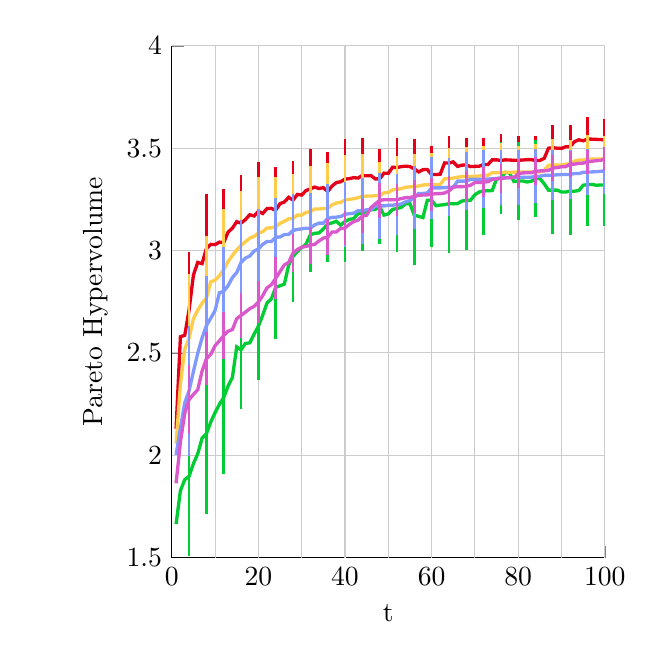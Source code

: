 % This file was created by matlab2tikz v0.3.0.
% Copyright (c) 2008--2012, Nico Schlömer <nico.schloemer@gmail.com>
% All rights reserved.
% 
% The latest updates can be retrieved from
%   http://www.mathworks.com/matlabcentral/fileexchange/22022-matlab2tikz
% where you can also make suggestions and rate matlab2tikz.
% 
% 
% 

% defining custom colors
\definecolor{mycolor1}{rgb}{0.9,0,0.1}
\definecolor{mycolor2}{rgb}{0,0.8,0.2}
\definecolor{mycolor3}{rgb}{1,0.8,0.3}
\definecolor{mycolor4}{rgb}{0.5,0.6,1}
\definecolor{mycolor5}{rgb}{0.85,0.35,0.8}

\begin{tikzpicture}

\begin{axis}[%
width=55mm,
height=65mm,
scale only axis,
xmin=0, xmax=100,
xlabel={t},
ymin=1.5, ymax=4,
ylabel={Pareto Hypervolume},
axis lines*=left,
unbounded coords=jump]
\addplot [
color=white!80!black,
solid,
forget plot
]
coordinates{
 (10,1.5)(10,4) 
};
\addplot [
color=white!80!black,
solid,
forget plot
]
coordinates{
 (20,1.5)(20,4) 
};
\addplot [
color=white!80!black,
solid,
forget plot
]
coordinates{
 (30,1.5)(30,4) 
};
\addplot [
color=white!80!black,
solid,
forget plot
]
coordinates{
 (40,1.5)(40,4) 
};
\addplot [
color=white!80!black,
solid,
forget plot
]
coordinates{
 (50,1.5)(50,4) 
};
\addplot [
color=white!80!black,
solid,
forget plot
]
coordinates{
 (60,1.5)(60,4) 
};
\addplot [
color=white!80!black,
solid,
forget plot
]
coordinates{
 (70,1.5)(70,4) 
};
\addplot [
color=white!80!black,
solid,
forget plot
]
coordinates{
 (80,1.5)(80,4) 
};
\addplot [
color=white!80!black,
solid,
forget plot
]
coordinates{
 (90,1.5)(90,4) 
};
\addplot [
color=white!80!black,
solid,
forget plot
]
coordinates{
 (100,1.5)(100,4) 
};
\addplot [
color=white!80!black,
solid,
forget plot
]
coordinates{
 (0,2)(100,2) 
};
\addplot [
color=white!80!black,
solid,
forget plot
]
coordinates{
 (0,2.5)(100,2.5) 
};
\addplot [
color=white!80!black,
solid,
forget plot
]
coordinates{
 (0,3)(100,3) 
};
\addplot [
color=white!80!black,
solid,
forget plot
]
coordinates{
 (0,3.5)(100,3.5) 
};
\addplot [
color=white!80!black,
solid,
forget plot
]
coordinates{
 (0,4)(100,4) 
};
\addplot [
color=mycolor1,
solid,
line width=1.2pt,
forget plot
]
coordinates{
 (1,2.13)(2,2.579)(3,2.586)(4,2.71)(5,2.88)(6,2.942)(7,2.936)(8,3.01)(9,3.03)(10,3.029)(11,3.041)(12,3.039)(13,3.09)(14,3.109)(15,3.141)(16,3.134)(17,3.151)(18,3.175)(19,3.169)(20,3.191)(21,3.181)(22,3.205)(23,3.206)(24,3.197)(25,3.229)(26,3.237)(27,3.26)(28,3.246)(29,3.274)(30,3.271)(31,3.293)(32,3.301)(33,3.31)(34,3.303)(35,3.307)(36,3.288)(37,3.315)(38,3.332)(39,3.336)(40,3.349)(41,3.351)(42,3.356)(43,3.354)(44,3.367)(45,3.365)(46,3.366)(47,3.35)(48,3.35)(49,3.378)(50,3.377)(51,3.407)(52,3.405)(53,3.41)(54,3.412)(55,3.41)(56,3.399)(57,3.384)(58,3.395)(59,3.396)(60,3.371)(61,3.371)(62,3.373)(63,3.428)(64,3.427)(65,3.433)(66,3.411)(67,3.417)(68,3.418)(69,3.41)(70,3.411)(71,3.412)(72,3.42)(73,3.42)(74,3.443)(75,3.443)(76,3.44)(77,3.443)(78,3.442)(79,3.441)(80,3.441)(81,3.442)(82,3.444)(83,3.444)(84,3.44)(85,3.44)(86,3.45)(87,3.5)(88,3.502)(89,3.5)(90,3.499)(91,3.507)(92,3.508)(93,3.532)(94,3.541)(95,3.536)(96,3.545)(97,3.544)(98,3.543)(99,3.542)(100,3.541) 
};
\addplot [
color=mycolor1,
solid,
line width=1.0pt,
forget plot
]
coordinates{
 (4,2.428)(4,2.992) 
};
\addplot [
color=mycolor1,
solid,
line width=1.0pt,
forget plot
]
coordinates{
 (8,2.743)(8,3.277) 
};
\addplot [
color=mycolor1,
solid,
line width=1.0pt,
forget plot
]
coordinates{
 (12,2.78)(12,3.299) 
};
\addplot [
color=mycolor1,
solid,
line width=1.0pt,
forget plot
]
coordinates{
 (16,2.9)(16,3.369) 
};
\addplot [
color=mycolor1,
solid,
line width=1.0pt,
forget plot
]
coordinates{
 (20,2.951)(20,3.431) 
};
\addplot [
color=mycolor1,
solid,
line width=1.0pt,
forget plot
]
coordinates{
 (24,2.984)(24,3.409) 
};
\addplot [
color=mycolor1,
solid,
line width=1.0pt,
forget plot
]
coordinates{
 (28,3.053)(28,3.439) 
};
\addplot [
color=mycolor1,
solid,
line width=1.0pt,
forget plot
]
coordinates{
 (32,3.105)(32,3.497) 
};
\addplot [
color=mycolor1,
solid,
line width=1.0pt,
forget plot
]
coordinates{
 (36,3.094)(36,3.482) 
};
\addplot [
color=mycolor1,
solid,
line width=1.0pt,
forget plot
]
coordinates{
 (40,3.155)(40,3.543) 
};
\addplot [
color=mycolor1,
solid,
line width=1.0pt,
forget plot
]
coordinates{
 (44,3.183)(44,3.55) 
};
\addplot [
color=mycolor1,
solid,
line width=1.0pt,
forget plot
]
coordinates{
 (48,3.202)(48,3.497) 
};
\addplot [
color=mycolor1,
solid,
line width=1.0pt,
forget plot
]
coordinates{
 (52,3.259)(52,3.552) 
};
\addplot [
color=mycolor1,
solid,
line width=1.0pt,
forget plot
]
coordinates{
 (56,3.255)(56,3.543) 
};
\addplot [
color=mycolor1,
solid,
line width=1.0pt,
forget plot
]
coordinates{
 (60,3.233)(60,3.509) 
};
\addplot [
color=mycolor1,
solid,
line width=1.0pt,
forget plot
]
coordinates{
 (64,3.294)(64,3.56) 
};
\addplot [
color=mycolor1,
solid,
line width=1.0pt,
forget plot
]
coordinates{
 (68,3.289)(68,3.548) 
};
\addplot [
color=mycolor1,
solid,
line width=1.0pt,
forget plot
]
coordinates{
 (72,3.29)(72,3.55) 
};
\addplot [
color=mycolor1,
solid,
line width=1.0pt,
forget plot
]
coordinates{
 (76,3.312)(76,3.568) 
};
\addplot [
color=mycolor1,
solid,
line width=1.0pt,
forget plot
]
coordinates{
 (80,3.323)(80,3.559) 
};
\addplot [
color=mycolor1,
solid,
line width=1.0pt,
forget plot
]
coordinates{
 (84,3.319)(84,3.561) 
};
\addplot [
color=mycolor1,
solid,
line width=1.0pt,
forget plot
]
coordinates{
 (88,3.389)(88,3.615) 
};
\addplot [
color=mycolor1,
solid,
line width=1.0pt,
forget plot
]
coordinates{
 (92,3.401)(92,3.615) 
};
\addplot [
color=mycolor1,
solid,
line width=1.0pt,
forget plot
]
coordinates{
 (96,3.438)(96,3.652) 
};
\addplot [
color=mycolor1,
solid,
line width=1.0pt,
forget plot
]
coordinates{
 (100,3.439)(100,3.643) 
};
\addplot [
color=mycolor2,
solid,
line width=1.2pt,
forget plot
]
coordinates{
 (1,1.664)(2,1.827)(3,1.881)(4,1.897)(5,1.959)(6,2.007)(7,2.083)(8,2.105)(9,2.162)(10,2.208)(11,2.249)(12,2.282)(13,2.338)(14,2.38)(15,2.529)(16,2.515)(17,2.546)(18,2.549)(19,2.591)(20,2.63)(21,2.684)(22,2.744)(23,2.764)(24,2.82)(25,2.828)(26,2.836)(27,2.929)(28,2.971)(29,2.995)(30,3.014)(31,3.031)(32,3.077)(33,3.084)(34,3.086)(35,3.105)(36,3.129)(37,3.135)(38,3.143)(39,3.124)(40,3.142)(41,3.152)(42,3.156)(43,3.18)(44,3.183)(45,3.193)(46,3.199)(47,3.201)(48,3.214)(49,3.173)(50,3.179)(51,3.201)(52,3.205)(53,3.211)(54,3.229)(55,3.229)(56,3.173)(57,3.167)(58,3.161)(59,3.245)(60,3.246)(61,3.219)(62,3.222)(63,3.224)(64,3.229)(65,3.228)(66,3.229)(67,3.242)(68,3.244)(69,3.246)(70,3.273)(71,3.286)(72,3.291)(73,3.292)(74,3.293)(75,3.35)(76,3.354)(77,3.382)(78,3.379)(79,3.337)(80,3.339)(81,3.34)(82,3.335)(83,3.338)(84,3.352)(85,3.352)(86,3.326)(87,3.295)(88,3.295)(89,3.295)(90,3.286)(91,3.286)(92,3.29)(93,3.29)(94,3.293)(95,3.319)(96,3.322)(97,3.323)(98,3.319)(99,3.32)(100,3.32) 
};
\addplot [
color=mycolor2,
solid,
line width=1.0pt,
forget plot
]
coordinates{
 (4,1.51)(4,2.284) 
};
\addplot [
color=mycolor2,
solid,
line width=1.0pt,
forget plot
]
coordinates{
 (8,1.711)(8,2.498) 
};
\addplot [
color=mycolor2,
solid,
line width=1.0pt,
forget plot
]
coordinates{
 (12,1.907)(12,2.657) 
};
\addplot [
color=mycolor2,
solid,
line width=1.0pt,
forget plot
]
coordinates{
 (16,2.225)(16,2.804) 
};
\addplot [
color=mycolor2,
solid,
line width=1.0pt,
forget plot
]
coordinates{
 (20,2.369)(20,2.89) 
};
\addplot [
color=mycolor2,
solid,
line width=1.0pt,
forget plot
]
coordinates{
 (24,2.568)(24,3.073) 
};
\addplot [
color=mycolor2,
solid,
line width=1.0pt,
forget plot
]
coordinates{
 (28,2.747)(28,3.194) 
};
\addplot [
color=mycolor2,
solid,
line width=1.0pt,
forget plot
]
coordinates{
 (32,2.894)(32,3.259) 
};
\addplot [
color=mycolor2,
solid,
line width=1.0pt,
forget plot
]
coordinates{
 (36,2.942)(36,3.315) 
};
\addplot [
color=mycolor2,
solid,
line width=1.0pt,
forget plot
]
coordinates{
 (40,2.945)(40,3.338) 
};
\addplot [
color=mycolor2,
solid,
line width=1.0pt,
forget plot
]
coordinates{
 (44,3.0)(44,3.365) 
};
\addplot [
color=mycolor2,
solid,
line width=1.0pt,
forget plot
]
coordinates{
 (48,3.032)(48,3.396) 
};
\addplot [
color=mycolor2,
solid,
line width=1.0pt,
forget plot
]
coordinates{
 (52,2.991)(52,3.42) 
};
\addplot [
color=mycolor2,
solid,
line width=1.0pt,
forget plot
]
coordinates{
 (56,2.93)(56,3.417) 
};
\addplot [
color=mycolor2,
solid,
line width=1.0pt,
forget plot
]
coordinates{
 (60,3.016)(60,3.476) 
};
\addplot [
color=mycolor2,
solid,
line width=1.0pt,
forget plot
]
coordinates{
 (64,2.989)(64,3.47) 
};
\addplot [
color=mycolor2,
solid,
line width=1.0pt,
forget plot
]
coordinates{
 (68,3.004)(68,3.484) 
};
\addplot [
color=mycolor2,
solid,
line width=1.0pt,
forget plot
]
coordinates{
 (72,3.078)(72,3.505) 
};
\addplot [
color=mycolor2,
solid,
line width=1.0pt,
forget plot
]
coordinates{
 (76,3.177)(76,3.531) 
};
\addplot [
color=mycolor2,
solid,
line width=1.0pt,
forget plot
]
coordinates{
 (80,3.149)(80,3.529) 
};
\addplot [
color=mycolor2,
solid,
line width=1.0pt,
forget plot
]
coordinates{
 (84,3.165)(84,3.539) 
};
\addplot [
color=mycolor2,
solid,
line width=1.0pt,
forget plot
]
coordinates{
 (88,3.079)(88,3.511) 
};
\addplot [
color=mycolor2,
solid,
line width=1.0pt,
forget plot
]
coordinates{
 (92,3.075)(92,3.506) 
};
\addplot [
color=mycolor2,
solid,
line width=1.0pt,
forget plot
]
coordinates{
 (96,3.121)(96,3.523) 
};
\addplot [
color=mycolor2,
solid,
line width=1.0pt,
forget plot
]
coordinates{
 (100,3.119)(100,3.521) 
};
\addplot [
color=mycolor3,
solid,
line width=1.2pt,
forget plot
]
coordinates{
 (1,2.057)(2,2.346)(3,2.518)(4,2.572)(5,2.667)(6,2.709)(7,2.743)(8,2.768)(9,2.847)(10,2.855)(11,2.877)(12,2.907)(13,2.946)(14,2.976)(15,3.003)(16,3.025)(17,3.043)(18,3.06)(19,3.069)(20,3.086)(21,3.092)(22,3.11)(23,3.111)(24,3.116)(25,3.133)(26,3.143)(27,3.155)(28,3.157)(29,3.173)(30,3.173)(31,3.186)(32,3.19)(33,3.203)(34,3.203)(35,3.205)(36,3.206)(37,3.223)(38,3.232)(39,3.235)(40,3.247)(41,3.25)(42,3.253)(43,3.258)(44,3.264)(45,3.266)(46,3.266)(47,3.268)(48,3.268)(49,3.282)(50,3.283)(51,3.297)(52,3.299)(53,3.302)(54,3.309)(55,3.311)(56,3.312)(57,3.315)(58,3.32)(59,3.322)(60,3.322)(61,3.322)(62,3.323)(63,3.351)(64,3.351)(65,3.354)(66,3.358)(67,3.361)(68,3.362)(69,3.362)(70,3.363)(71,3.364)(72,3.368)(73,3.368)(74,3.38)(75,3.38)(76,3.381)(77,3.382)(78,3.382)(79,3.383)(80,3.383)(81,3.383)(82,3.384)(83,3.384)(84,3.384)(85,3.384)(86,3.392)(87,3.416)(88,3.418)(89,3.418)(90,3.418)(91,3.422)(92,3.423)(93,3.437)(94,3.442)(95,3.442)(96,3.447)(97,3.447)(98,3.447)(99,3.447)(100,3.448) 
};
\addplot [
color=mycolor3,
solid,
line width=1.0pt,
forget plot
]
coordinates{
 (4,2.262)(4,2.883) 
};
\addplot [
color=mycolor3,
solid,
line width=1.0pt,
forget plot
]
coordinates{
 (8,2.467)(8,3.069) 
};
\addplot [
color=mycolor3,
solid,
line width=1.0pt,
forget plot
]
coordinates{
 (12,2.612)(12,3.203) 
};
\addplot [
color=mycolor3,
solid,
line width=1.0pt,
forget plot
]
coordinates{
 (16,2.759)(16,3.29) 
};
\addplot [
color=mycolor3,
solid,
line width=1.0pt,
forget plot
]
coordinates{
 (20,2.811)(20,3.361) 
};
\addplot [
color=mycolor3,
solid,
line width=1.0pt,
forget plot
]
coordinates{
 (24,2.876)(24,3.357) 
};
\addplot [
color=mycolor3,
solid,
line width=1.0pt,
forget plot
]
coordinates{
 (28,2.939)(28,3.375) 
};
\addplot [
color=mycolor3,
solid,
line width=1.0pt,
forget plot
]
coordinates{
 (32,2.967)(32,3.413) 
};
\addplot [
color=mycolor3,
solid,
line width=1.0pt,
forget plot
]
coordinates{
 (36,2.986)(36,3.427) 
};
\addplot [
color=mycolor3,
solid,
line width=1.0pt,
forget plot
]
coordinates{
 (40,3.026)(40,3.469) 
};
\addplot [
color=mycolor3,
solid,
line width=1.0pt,
forget plot
]
coordinates{
 (44,3.056)(44,3.473) 
};
\addplot [
color=mycolor3,
solid,
line width=1.0pt,
forget plot
]
coordinates{
 (48,3.104)(48,3.431) 
};
\addplot [
color=mycolor3,
solid,
line width=1.0pt,
forget plot
]
coordinates{
 (52,3.136)(52,3.462) 
};
\addplot [
color=mycolor3,
solid,
line width=1.0pt,
forget plot
]
coordinates{
 (56,3.153)(56,3.472) 
};
\addplot [
color=mycolor3,
solid,
line width=1.0pt,
forget plot
]
coordinates{
 (60,3.17)(60,3.474) 
};
\addplot [
color=mycolor3,
solid,
line width=1.0pt,
forget plot
]
coordinates{
 (64,3.204)(64,3.499) 
};
\addplot [
color=mycolor3,
solid,
line width=1.0pt,
forget plot
]
coordinates{
 (68,3.219)(68,3.506) 
};
\addplot [
color=mycolor3,
solid,
line width=1.0pt,
forget plot
]
coordinates{
 (72,3.223)(72,3.512) 
};
\addplot [
color=mycolor3,
solid,
line width=1.0pt,
forget plot
]
coordinates{
 (76,3.239)(76,3.523) 
};
\addplot [
color=mycolor3,
solid,
line width=1.0pt,
forget plot
]
coordinates{
 (80,3.253)(80,3.513) 
};
\addplot [
color=mycolor3,
solid,
line width=1.0pt,
forget plot
]
coordinates{
 (84,3.251)(84,3.518) 
};
\addplot [
color=mycolor3,
solid,
line width=1.0pt,
forget plot
]
coordinates{
 (88,3.293)(88,3.543) 
};
\addplot [
color=mycolor3,
solid,
line width=1.0pt,
forget plot
]
coordinates{
 (92,3.305)(92,3.54) 
};
\addplot [
color=mycolor3,
solid,
line width=1.0pt,
forget plot
]
coordinates{
 (96,3.328)(96,3.566) 
};
\addplot [
color=mycolor3,
solid,
line width=1.0pt,
forget plot
]
coordinates{
 (100,3.335)(100,3.561) 
};
\addplot [
color=mycolor4,
solid,
line width=1.2pt,
forget plot
]
coordinates{
 (1,2.002)(2,2.133)(3,2.256)(4,2.315)(5,2.409)(6,2.498)(7,2.573)(8,2.633)(9,2.669)(10,2.707)(11,2.794)(12,2.801)(13,2.828)(14,2.868)(15,2.892)(16,2.942)(17,2.963)(18,2.973)(19,2.997)(20,3.008)(21,3.03)(22,3.044)(23,3.044)(24,3.065)(25,3.066)(26,3.078)(27,3.079)(28,3.098)(29,3.103)(30,3.106)(31,3.109)(32,3.109)(33,3.125)(34,3.134)(35,3.134)(36,3.156)(37,3.162)(38,3.163)(39,3.166)(40,3.177)(41,3.18)(42,3.182)(43,3.194)(44,3.194)(45,3.199)(46,3.199)(47,3.218)(48,3.218)(49,3.218)(50,3.221)(51,3.221)(52,3.225)(53,3.227)(54,3.238)(55,3.244)(56,3.259)(57,3.279)(58,3.279)(59,3.281)(60,3.306)(61,3.306)(62,3.306)(63,3.307)(64,3.309)(65,3.309)(66,3.339)(67,3.339)(68,3.339)(69,3.348)(70,3.348)(71,3.348)(72,3.349)(73,3.349)(74,3.351)(75,3.352)(76,3.355)(77,3.355)(78,3.356)(79,3.358)(80,3.358)(81,3.358)(82,3.358)(83,3.358)(84,3.363)(85,3.363)(86,3.367)(87,3.367)(88,3.368)(89,3.37)(90,3.371)(91,3.371)(92,3.372)(93,3.376)(94,3.376)(95,3.382)(96,3.383)(97,3.384)(98,3.385)(99,3.387)(100,3.389) 
};
\addplot [
color=mycolor4,
solid,
line width=1.0pt,
forget plot
]
coordinates{
 (4,1.997)(4,2.633) 
};
\addplot [
color=mycolor4,
solid,
line width=1.0pt,
forget plot
]
coordinates{
 (8,2.389)(8,2.878) 
};
\addplot [
color=mycolor4,
solid,
line width=1.0pt,
forget plot
]
coordinates{
 (12,2.587)(12,3.016) 
};
\addplot [
color=mycolor4,
solid,
line width=1.0pt,
forget plot
]
coordinates{
 (16,2.735)(16,3.149) 
};
\addplot [
color=mycolor4,
solid,
line width=1.0pt,
forget plot
]
coordinates{
 (20,2.814)(20,3.202) 
};
\addplot [
color=mycolor4,
solid,
line width=1.0pt,
forget plot
]
coordinates{
 (24,2.871)(24,3.258) 
};
\addplot [
color=mycolor4,
solid,
line width=1.0pt,
forget plot
]
coordinates{
 (28,2.921)(28,3.275) 
};
\addplot [
color=mycolor4,
solid,
line width=1.0pt,
forget plot
]
coordinates{
 (32,2.938)(32,3.281) 
};
\addplot [
color=mycolor4,
solid,
line width=1.0pt,
forget plot
]
coordinates{
 (36,2.986)(36,3.326) 
};
\addplot [
color=mycolor4,
solid,
line width=1.0pt,
forget plot
]
coordinates{
 (40,3.018)(40,3.336) 
};
\addplot [
color=mycolor4,
solid,
line width=1.0pt,
forget plot
]
coordinates{
 (44,3.033)(44,3.355) 
};
\addplot [
color=mycolor4,
solid,
line width=1.0pt,
forget plot
]
coordinates{
 (48,3.058)(48,3.377) 
};
\addplot [
color=mycolor4,
solid,
line width=1.0pt,
forget plot
]
coordinates{
 (52,3.076)(52,3.375) 
};
\addplot [
color=mycolor4,
solid,
line width=1.0pt,
forget plot
]
coordinates{
 (56,3.106)(56,3.412) 
};
\addplot [
color=mycolor4,
solid,
line width=1.0pt,
forget plot
]
coordinates{
 (60,3.154)(60,3.457) 
};
\addplot [
color=mycolor4,
solid,
line width=1.0pt,
forget plot
]
coordinates{
 (64,3.167)(64,3.451) 
};
\addplot [
color=mycolor4,
solid,
line width=1.0pt,
forget plot
]
coordinates{
 (68,3.198)(68,3.48) 
};
\addplot [
color=mycolor4,
solid,
line width=1.0pt,
forget plot
]
coordinates{
 (72,3.208)(72,3.489) 
};
\addplot [
color=mycolor4,
solid,
line width=1.0pt,
forget plot
]
coordinates{
 (76,3.221)(76,3.489) 
};
\addplot [
color=mycolor4,
solid,
line width=1.0pt,
forget plot
]
coordinates{
 (80,3.224)(80,3.492) 
};
\addplot [
color=mycolor4,
solid,
line width=1.0pt,
forget plot
]
coordinates{
 (84,3.23)(84,3.495) 
};
\addplot [
color=mycolor4,
solid,
line width=1.0pt,
forget plot
]
coordinates{
 (88,3.246)(88,3.489) 
};
\addplot [
color=mycolor4,
solid,
line width=1.0pt,
forget plot
]
coordinates{
 (92,3.251)(92,3.493) 
};
\addplot [
color=mycolor4,
solid,
line width=1.0pt,
forget plot
]
coordinates{
 (96,3.272)(96,3.495) 
};
\addplot [
color=mycolor4,
solid,
line width=1.0pt,
forget plot
]
coordinates{
 (100,3.277)(100,3.5) 
};
\addplot [
color=mycolor5,
solid,
line width=1.2pt,
forget plot
]
coordinates{
 (1,1.863)(2,2.064)(3,2.205)(4,2.272)(5,2.297)(6,2.32)(7,2.411)(8,2.471)(9,2.493)(10,2.535)(11,2.559)(12,2.585)(13,2.606)(14,2.614)(15,2.667)(16,2.683)(17,2.699)(18,2.716)(19,2.727)(20,2.748)(21,2.78)(22,2.818)(23,2.833)(24,2.864)(25,2.897)(26,2.93)(27,2.942)(28,2.988)(29,3.005)(30,3.016)(31,3.02)(32,3.026)(33,3.03)(34,3.047)(35,3.061)(36,3.065)(37,3.09)(38,3.091)(39,3.108)(40,3.11)(41,3.128)(42,3.141)(43,3.148)(44,3.168)(45,3.172)(46,3.21)(47,3.228)(48,3.245)(49,3.248)(50,3.248)(51,3.248)(52,3.248)(53,3.254)(54,3.258)(55,3.259)(56,3.264)(57,3.27)(58,3.271)(59,3.272)(60,3.275)(61,3.278)(62,3.278)(63,3.281)(64,3.291)(65,3.31)(66,3.312)(67,3.312)(68,3.313)(69,3.319)(70,3.332)(71,3.332)(72,3.334)(73,3.336)(74,3.347)(75,3.35)(76,3.351)(77,3.355)(78,3.356)(79,3.357)(80,3.375)(81,3.379)(82,3.38)(83,3.38)(84,3.387)(85,3.389)(86,3.389)(87,3.392)(88,3.403)(89,3.405)(90,3.409)(91,3.41)(92,3.422)(93,3.422)(94,3.426)(95,3.427)(96,3.434)(97,3.436)(98,3.439)(99,3.44)(100,3.448) 
};
\addplot [
color=mycolor5,
solid,
line width=1.0pt,
forget plot
]
coordinates{
 (4,2.105)(4,2.44) 
};
\addplot [
color=mycolor5,
solid,
line width=1.0pt,
forget plot
]
coordinates{
 (8,2.342)(8,2.6) 
};
\addplot [
color=mycolor5,
solid,
line width=1.0pt,
forget plot
]
coordinates{
 (12,2.472)(12,2.698) 
};
\addplot [
color=mycolor5,
solid,
line width=1.0pt,
forget plot
]
coordinates{
 (16,2.574)(16,2.792) 
};
\addplot [
color=mycolor5,
solid,
line width=1.0pt,
forget plot
]
coordinates{
 (20,2.646)(20,2.85) 
};
\addplot [
color=mycolor5,
solid,
line width=1.0pt,
forget plot
]
coordinates{
 (24,2.762)(24,2.966) 
};
\addplot [
color=mycolor5,
solid,
line width=1.0pt,
forget plot
]
coordinates{
 (28,2.894)(28,3.081) 
};
\addplot [
color=mycolor5,
solid,
line width=1.0pt,
forget plot
]
coordinates{
 (32,2.936)(32,3.116) 
};
\addplot [
color=mycolor5,
solid,
line width=1.0pt,
forget plot
]
coordinates{
 (36,2.976)(36,3.155) 
};
\addplot [
color=mycolor5,
solid,
line width=1.0pt,
forget plot
]
coordinates{
 (40,3.026)(40,3.194) 
};
\addplot [
color=mycolor5,
solid,
line width=1.0pt,
forget plot
]
coordinates{
 (44,3.084)(44,3.253) 
};
\addplot [
color=mycolor5,
solid,
line width=1.0pt,
forget plot
]
coordinates{
 (48,3.161)(48,3.329) 
};
\addplot [
color=mycolor5,
solid,
line width=1.0pt,
forget plot
]
coordinates{
 (52,3.17)(52,3.327) 
};
\addplot [
color=mycolor5,
solid,
line width=1.0pt,
forget plot
]
coordinates{
 (56,3.184)(56,3.345) 
};
\addplot [
color=mycolor5,
solid,
line width=1.0pt,
forget plot
]
coordinates{
 (60,3.195)(60,3.355) 
};
\addplot [
color=mycolor5,
solid,
line width=1.0pt,
forget plot
]
coordinates{
 (64,3.216)(64,3.365) 
};
\addplot [
color=mycolor5,
solid,
line width=1.0pt,
forget plot
]
coordinates{
 (68,3.239)(68,3.387) 
};
\addplot [
color=mycolor5,
solid,
line width=1.0pt,
forget plot
]
coordinates{
 (72,3.26)(72,3.408) 
};
\addplot [
color=mycolor5,
solid,
line width=1.0pt,
forget plot
]
coordinates{
 (76,3.28)(76,3.422) 
};
\addplot [
color=mycolor5,
solid,
line width=1.0pt,
forget plot
]
coordinates{
 (80,3.304)(80,3.445) 
};
\addplot [
color=mycolor5,
solid,
line width=1.0pt,
forget plot
]
coordinates{
 (84,3.318)(84,3.457) 
};
\addplot [
color=mycolor5,
solid,
line width=1.0pt,
forget plot
]
coordinates{
 (88,3.339)(88,3.467) 
};
\addplot [
color=mycolor5,
solid,
line width=1.0pt,
forget plot
]
coordinates{
 (92,3.358)(92,3.485) 
};
\addplot [
color=mycolor5,
solid,
line width=1.0pt,
forget plot
]
coordinates{
 (96,3.376)(96,3.493) 
};
\addplot [
color=mycolor5,
solid,
line width=1.0pt,
forget plot
]
coordinates{
 (100,3.389)(100,3.507) 
};
\end{axis}
\end{tikzpicture}%